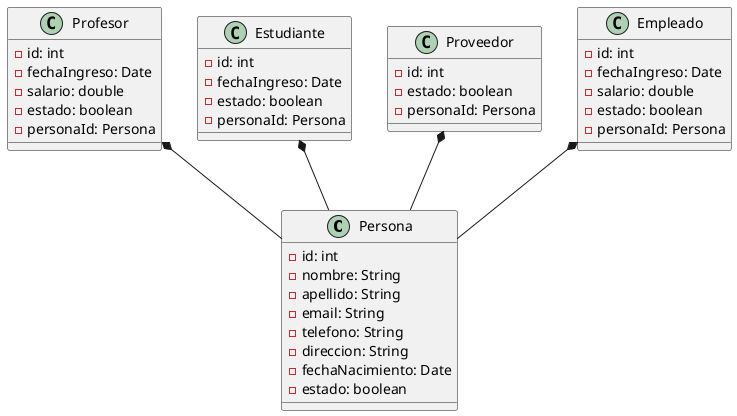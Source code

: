 @startuml
    class Persona{
        -id: int
        -nombre: String
        -apellido: String
        -email: String
        -telefono: String
        -direccion: String
        -fechaNacimiento: Date
        -estado: boolean
    }

    class Profesor{
        -id: int
        -fechaIngreso: Date
        -salario: double
        -estado: boolean
        -personaId: Persona
    }

    class Estudiante{
        -id: int
        -fechaIngreso: Date
        -estado: boolean
        -personaId: Persona
    }

    class Proveedor{
        -id: int
        -estado: boolean
        -personaId: Persona
    }

    class Empleado{
        -id: int
        -fechaIngreso: Date
        -salario: double
        -estado: boolean
        -personaId: Persona
    }

    Profesor *-- Persona
    Estudiante *-- Persona
    Proveedor *-- Persona
    Empleado *-- Persona

@enduml